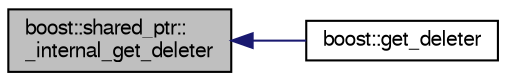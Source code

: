 digraph "boost::shared_ptr::_internal_get_deleter"
{
  bgcolor="transparent";
  edge [fontname="FreeSans",fontsize="10",labelfontname="FreeSans",labelfontsize="10"];
  node [fontname="FreeSans",fontsize="10",shape=record];
  rankdir="LR";
  Node1 [label="boost::shared_ptr::\l_internal_get_deleter",height=0.2,width=0.4,color="black", fillcolor="grey75", style="filled" fontcolor="black"];
  Node1 -> Node2 [dir="back",color="midnightblue",fontsize="10",style="solid",fontname="FreeSans"];
  Node2 [label="boost::get_deleter",height=0.2,width=0.4,color="black",URL="$d4/da9/namespaceboost.html#aa61b39f8f508757b1ad08b25b896665e"];
}
